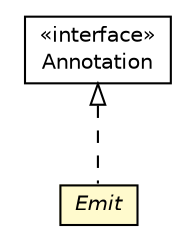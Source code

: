 #!/usr/local/bin/dot
#
# Class diagram 
# Generated by UMLGraph version R5_6-24-gf6e263 (http://www.umlgraph.org/)
#

digraph G {
	edge [fontname="Helvetica",fontsize=10,labelfontname="Helvetica",labelfontsize=10];
	node [fontname="Helvetica",fontsize=10,shape=plaintext];
	nodesep=0.25;
	ranksep=0.5;
	// net.trajano.jetng.apt.Emit
	c14 [label=<<table title="net.trajano.jetng.apt.Emit" border="0" cellborder="1" cellspacing="0" cellpadding="2" port="p" bgcolor="lemonChiffon" href="./Emit.html">
		<tr><td><table border="0" cellspacing="0" cellpadding="1">
<tr><td align="center" balign="center"><font face="Helvetica-Oblique"> Emit </font></td></tr>
		</table></td></tr>
		</table>>, URL="./Emit.html", fontname="Helvetica", fontcolor="black", fontsize=10.0];
	//net.trajano.jetng.apt.Emit implements java.lang.annotation.Annotation
	c22:p -> c14:p [dir=back,arrowtail=empty,style=dashed];
	// java.lang.annotation.Annotation
	c22 [label=<<table title="java.lang.annotation.Annotation" border="0" cellborder="1" cellspacing="0" cellpadding="2" port="p" href="http://java.sun.com/j2se/1.4.2/docs/api/java/lang/annotation/Annotation.html">
		<tr><td><table border="0" cellspacing="0" cellpadding="1">
<tr><td align="center" balign="center"> &#171;interface&#187; </td></tr>
<tr><td align="center" balign="center"> Annotation </td></tr>
		</table></td></tr>
		</table>>, URL="http://java.sun.com/j2se/1.4.2/docs/api/java/lang/annotation/Annotation.html", fontname="Helvetica", fontcolor="black", fontsize=10.0];
}

